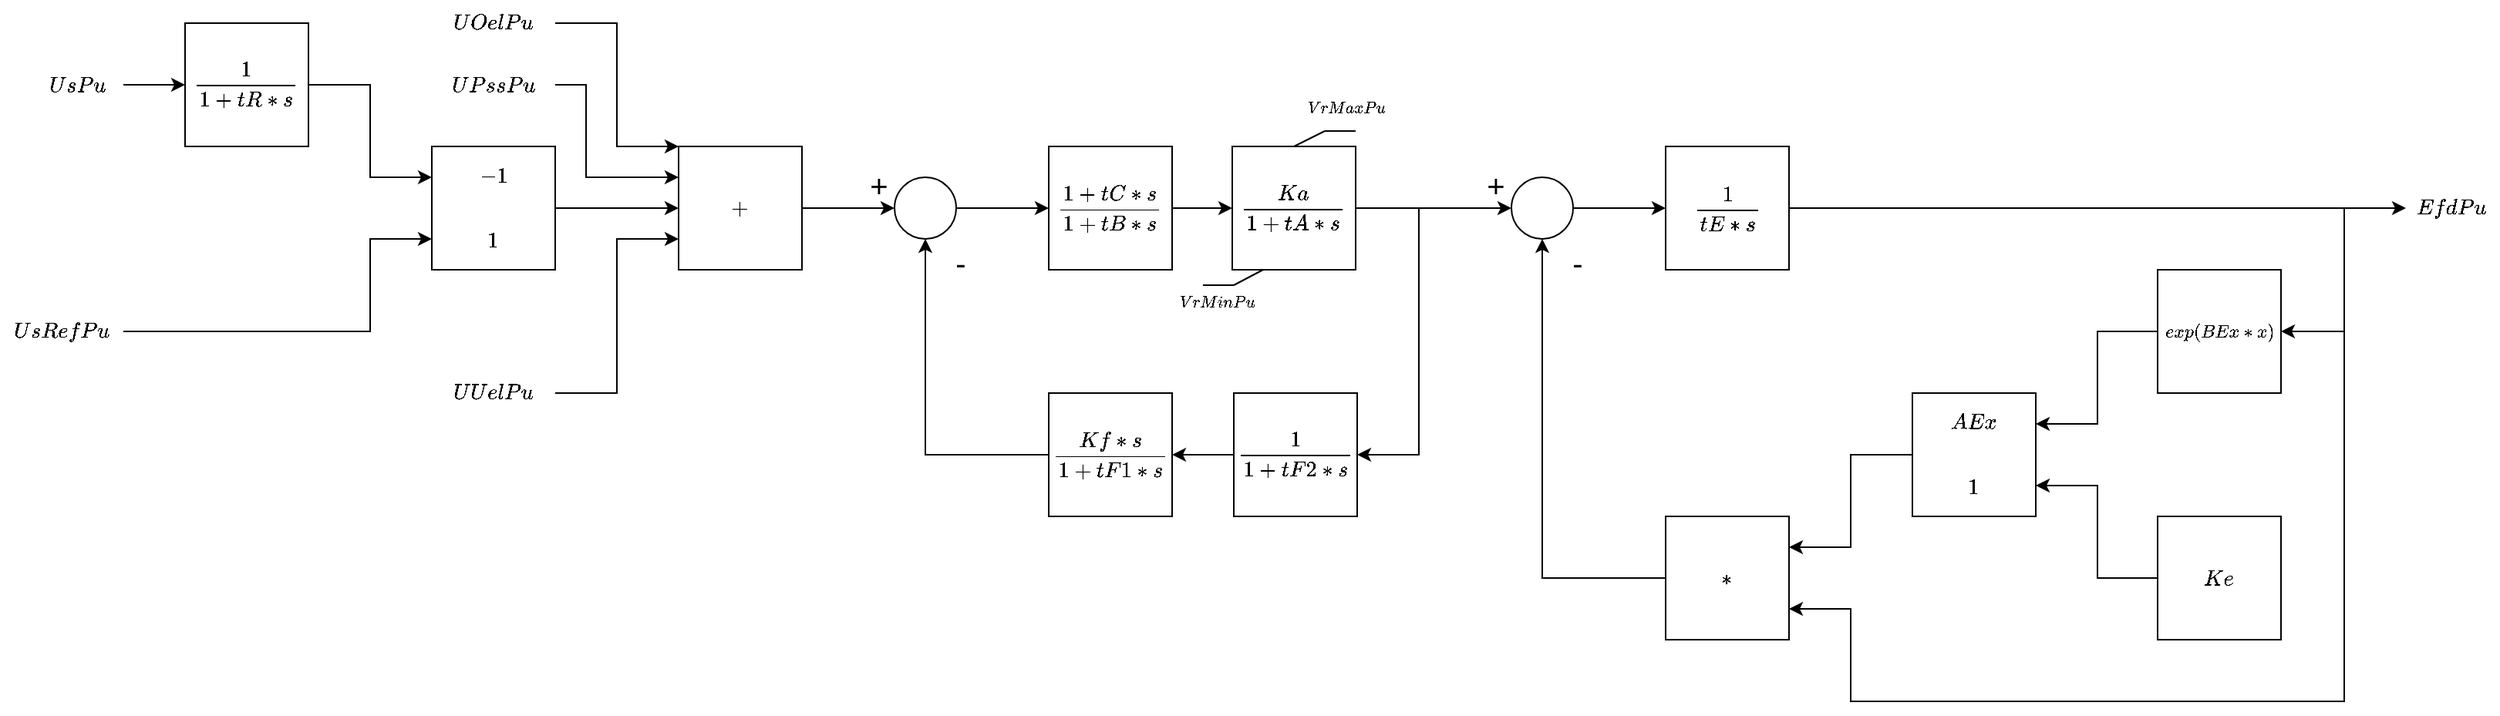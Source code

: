 <mxfile version="24.1.0" type="device">
  <diagram name="Page-1" id="-cMVqA2Gkwa5aGeDibPs">
    <mxGraphModel dx="1594" dy="840" grid="1" gridSize="10" guides="1" tooltips="1" connect="1" arrows="1" fold="1" page="0" pageScale="1" pageWidth="413" pageHeight="583" math="1" shadow="0">
      <root>
        <mxCell id="0" />
        <mxCell id="1" parent="0" />
        <mxCell id="eN8Zq5XajQ-hrPbZrUXH-4" value="" style="edgeStyle=orthogonalEdgeStyle;rounded=0;orthogonalLoop=1;jettySize=auto;html=1;exitX=1;exitY=0.5;exitDx=0;exitDy=0;" parent="1" source="Ft4cYyR24UGmIq8B0JYJ-2" target="eN8Zq5XajQ-hrPbZrUXH-3" edge="1">
          <mxGeometry relative="1" as="geometry">
            <mxPoint x="-160" y="80" as="sourcePoint" />
          </mxGeometry>
        </mxCell>
        <mxCell id="eN8Zq5XajQ-hrPbZrUXH-5" style="edgeStyle=orthogonalEdgeStyle;rounded=0;orthogonalLoop=1;jettySize=auto;html=1;entryX=0;entryY=0.75;entryDx=0;entryDy=0;exitX=1;exitY=0.5;exitDx=0;exitDy=0;" parent="1" source="Ft4cYyR24UGmIq8B0JYJ-3" target="GCO7xrDp6TmdYOZJOnFd-4" edge="1">
          <mxGeometry relative="1" as="geometry">
            <Array as="points">
              <mxPoint y="240" />
              <mxPoint y="180" />
            </Array>
            <mxPoint x="-40" y="170" as="sourcePoint" />
          </mxGeometry>
        </mxCell>
        <mxCell id="eN8Zq5XajQ-hrPbZrUXH-8" value="" style="edgeStyle=orthogonalEdgeStyle;rounded=0;orthogonalLoop=1;jettySize=auto;html=1;" parent="1" source="GCO7xrDp6TmdYOZJOnFd-4" target="GCO7xrDp6TmdYOZJOnFd-120" edge="1">
          <mxGeometry relative="1" as="geometry" />
        </mxCell>
        <mxCell id="GCO7xrDp6TmdYOZJOnFd-4" value="&lt;table&gt;&lt;tbody&gt;&lt;tr&gt;&lt;td&gt;$$-1$$&lt;/td&gt;&lt;/tr&gt;&lt;tr&gt;&lt;td&gt;$$1$$&lt;/td&gt;&lt;/tr&gt;&lt;/tbody&gt;&lt;/table&gt;" style="whiteSpace=wrap;html=1;aspect=fixed;" parent="1" vertex="1">
          <mxGeometry x="40" y="120" width="80" height="80" as="geometry" />
        </mxCell>
        <mxCell id="eN8Zq5XajQ-hrPbZrUXH-23" value="" style="edgeStyle=orthogonalEdgeStyle;rounded=0;orthogonalLoop=1;jettySize=auto;html=1;" parent="1" source="GCO7xrDp6TmdYOZJOnFd-12" target="GCO7xrDp6TmdYOZJOnFd-119" edge="1">
          <mxGeometry relative="1" as="geometry" />
        </mxCell>
        <mxCell id="GCO7xrDp6TmdYOZJOnFd-12" value="$$\frac{1}{1+tF2*s}$$" style="whiteSpace=wrap;html=1;aspect=fixed;" parent="1" vertex="1">
          <mxGeometry x="560" y="280" width="80" height="80" as="geometry" />
        </mxCell>
        <mxCell id="GCO7xrDp6TmdYOZJOnFd-127" style="edgeStyle=orthogonalEdgeStyle;rounded=0;orthogonalLoop=1;jettySize=auto;html=1;exitX=0.5;exitY=1;exitDx=0;exitDy=0;" parent="1" source="GCO7xrDp6TmdYOZJOnFd-99" edge="1">
          <mxGeometry relative="1" as="geometry">
            <mxPoint x="599.2" y="190.2" as="targetPoint" />
          </mxGeometry>
        </mxCell>
        <mxCell id="GCO7xrDp6TmdYOZJOnFd-99" value="$$\frac{Ka}{1+tA*s}$$" style="rounded=0;whiteSpace=wrap;html=1;" parent="1" vertex="1">
          <mxGeometry x="559" y="120" width="80" height="80" as="geometry" />
        </mxCell>
        <mxCell id="GCO7xrDp6TmdYOZJOnFd-100" value="&lt;font style=&quot;font-size: 10px;&quot;&gt;$$exp(BEx*x)$$&lt;/font&gt;" style="rounded=0;whiteSpace=wrap;html=1;" parent="1" vertex="1">
          <mxGeometry x="1159" y="200" width="80" height="80" as="geometry" />
        </mxCell>
        <mxCell id="eN8Zq5XajQ-hrPbZrUXH-19" value="" style="edgeStyle=orthogonalEdgeStyle;rounded=0;orthogonalLoop=1;jettySize=auto;html=1;" parent="1" source="GCO7xrDp6TmdYOZJOnFd-103" target="GCO7xrDp6TmdYOZJOnFd-126" edge="1">
          <mxGeometry relative="1" as="geometry" />
        </mxCell>
        <mxCell id="GCO7xrDp6TmdYOZJOnFd-103" value="" style="ellipse;whiteSpace=wrap;html=1;aspect=fixed;" parent="1" vertex="1">
          <mxGeometry x="340" y="140" width="40" height="40" as="geometry" />
        </mxCell>
        <mxCell id="GCO7xrDp6TmdYOZJOnFd-108" value="+" style="text;html=1;strokeColor=none;fillColor=none;align=center;verticalAlign=middle;whiteSpace=wrap;rounded=0;fontSize=20;" parent="1" vertex="1">
          <mxGeometry x="300" y="129" width="60" height="31" as="geometry" />
        </mxCell>
        <mxCell id="GCO7xrDp6TmdYOZJOnFd-109" value="-" style="text;html=1;strokeColor=none;fillColor=none;align=center;verticalAlign=middle;whiteSpace=wrap;rounded=0;fontSize=20;" parent="1" vertex="1">
          <mxGeometry x="353" y="180" width="60" height="30" as="geometry" />
        </mxCell>
        <mxCell id="GCO7xrDp6TmdYOZJOnFd-110" value="" style="endArrow=none;html=1;exitX=0.5;exitY=0;exitDx=0;exitDy=0;" parent="1" source="GCO7xrDp6TmdYOZJOnFd-99" edge="1">
          <mxGeometry width="50" height="50" relative="1" as="geometry">
            <mxPoint x="599" y="130" as="sourcePoint" />
            <mxPoint x="619" y="110" as="targetPoint" />
          </mxGeometry>
        </mxCell>
        <mxCell id="GCO7xrDp6TmdYOZJOnFd-111" value="" style="endArrow=none;html=1;" parent="1" edge="1">
          <mxGeometry width="50" height="50" relative="1" as="geometry">
            <mxPoint x="619" y="110" as="sourcePoint" />
            <mxPoint x="639" y="110" as="targetPoint" />
          </mxGeometry>
        </mxCell>
        <mxCell id="GCO7xrDp6TmdYOZJOnFd-112" value="&lt;font style=&quot;font-size: 9px;&quot;&gt;$$VrMaxPu$$&lt;/font&gt;" style="text;html=1;strokeColor=none;fillColor=none;align=center;verticalAlign=middle;whiteSpace=wrap;rounded=0;fontSize=15;" parent="1" vertex="1">
          <mxGeometry x="603" y="80" width="60" height="30" as="geometry" />
        </mxCell>
        <mxCell id="GCO7xrDp6TmdYOZJOnFd-113" value="" style="endArrow=none;html=1;" parent="1" edge="1">
          <mxGeometry width="50" height="50" relative="1" as="geometry">
            <mxPoint x="560" y="210" as="sourcePoint" />
            <mxPoint x="540" y="210" as="targetPoint" />
          </mxGeometry>
        </mxCell>
        <mxCell id="GCO7xrDp6TmdYOZJOnFd-114" value="&lt;font style=&quot;font-size: 9px;&quot;&gt;$$VrMinPu$$&lt;/font&gt;" style="text;html=1;strokeColor=none;fillColor=none;align=center;verticalAlign=middle;whiteSpace=wrap;rounded=0;fontSize=15;" parent="1" vertex="1">
          <mxGeometry x="519" y="206" width="60" height="30" as="geometry" />
        </mxCell>
        <mxCell id="GCO7xrDp6TmdYOZJOnFd-115" value="" style="endArrow=none;html=1;exitX=0.5;exitY=0;exitDx=0;exitDy=0;entryX=0.25;entryY=1;entryDx=0;entryDy=0;" parent="1" target="GCO7xrDp6TmdYOZJOnFd-99" edge="1">
          <mxGeometry width="50" height="50" relative="1" as="geometry">
            <mxPoint x="560" y="210" as="sourcePoint" />
            <mxPoint x="580" y="190" as="targetPoint" />
          </mxGeometry>
        </mxCell>
        <mxCell id="GCO7xrDp6TmdYOZJOnFd-119" value="$$\frac{Kf*s}{1+tF1*s}$$" style="whiteSpace=wrap;html=1;aspect=fixed;" parent="1" vertex="1">
          <mxGeometry x="440" y="280" width="80" height="80" as="geometry" />
        </mxCell>
        <mxCell id="eN8Zq5XajQ-hrPbZrUXH-16" style="edgeStyle=orthogonalEdgeStyle;rounded=0;orthogonalLoop=1;jettySize=auto;html=1;exitX=1;exitY=0.5;exitDx=0;exitDy=0;entryX=0;entryY=0.5;entryDx=0;entryDy=0;" parent="1" source="GCO7xrDp6TmdYOZJOnFd-120" target="GCO7xrDp6TmdYOZJOnFd-103" edge="1">
          <mxGeometry relative="1" as="geometry" />
        </mxCell>
        <mxCell id="GCO7xrDp6TmdYOZJOnFd-120" value="&lt;table style=&quot;&quot;&gt;&lt;tbody&gt;&lt;tr&gt;&lt;td&gt;&lt;font style=&quot;font-size: 12px;&quot;&gt;$$+$$&lt;/font&gt;&lt;/td&gt;&lt;/tr&gt;&lt;/tbody&gt;&lt;/table&gt;" style="whiteSpace=wrap;html=1;aspect=fixed;" parent="1" vertex="1">
          <mxGeometry x="200" y="120" width="80" height="80" as="geometry" />
        </mxCell>
        <mxCell id="eN8Zq5XajQ-hrPbZrUXH-20" value="" style="edgeStyle=orthogonalEdgeStyle;rounded=0;orthogonalLoop=1;jettySize=auto;html=1;exitX=1;exitY=0.5;exitDx=0;exitDy=0;" parent="1" source="GCO7xrDp6TmdYOZJOnFd-126" target="GCO7xrDp6TmdYOZJOnFd-99" edge="1">
          <mxGeometry relative="1" as="geometry">
            <mxPoint x="520" y="161" as="sourcePoint" />
          </mxGeometry>
        </mxCell>
        <mxCell id="GCO7xrDp6TmdYOZJOnFd-126" value="$$\frac{1+tC*s}{1+tB*s}$$" style="rounded=0;whiteSpace=wrap;html=1;" parent="1" vertex="1">
          <mxGeometry x="440" y="120" width="80" height="80" as="geometry" />
        </mxCell>
        <mxCell id="pcb0Rrb9AqgbB0oOaPCg-1" value="&lt;table&gt;&lt;tbody&gt;&lt;tr&gt;&lt;td&gt;$$AEx$$&lt;/td&gt;&lt;/tr&gt;&lt;tr&gt;&lt;td&gt;$$1$$&lt;/td&gt;&lt;/tr&gt;&lt;/tbody&gt;&lt;/table&gt;" style="whiteSpace=wrap;html=1;aspect=fixed;" parent="1" vertex="1">
          <mxGeometry x="1000" y="280" width="80" height="80" as="geometry" />
        </mxCell>
        <mxCell id="pcb0Rrb9AqgbB0oOaPCg-3" value="$$\frac{1}{tE*s}$$" style="whiteSpace=wrap;html=1;aspect=fixed;" parent="1" vertex="1">
          <mxGeometry x="840" y="120" width="80" height="80" as="geometry" />
        </mxCell>
        <mxCell id="pcb0Rrb9AqgbB0oOaPCg-9" value="$$*$$" style="rounded=0;whiteSpace=wrap;html=1;" parent="1" vertex="1">
          <mxGeometry x="840" y="360" width="80" height="80" as="geometry" />
        </mxCell>
        <mxCell id="pcb0Rrb9AqgbB0oOaPCg-12" value="$$Ke$$" style="rounded=0;whiteSpace=wrap;html=1;" parent="1" vertex="1">
          <mxGeometry x="1159" y="360" width="80" height="80" as="geometry" />
        </mxCell>
        <mxCell id="eN8Zq5XajQ-hrPbZrUXH-3" value="$$\frac{1}{1+tR*s}$$" style="whiteSpace=wrap;html=1;aspect=fixed;" parent="1" vertex="1">
          <mxGeometry x="-120" y="40" width="80" height="80" as="geometry" />
        </mxCell>
        <mxCell id="eN8Zq5XajQ-hrPbZrUXH-12" value="" style="endArrow=classic;html=1;rounded=0;exitX=1;exitY=0.5;exitDx=0;exitDy=0;entryX=0;entryY=0;entryDx=0;entryDy=0;" parent="1" source="Ft4cYyR24UGmIq8B0JYJ-5" target="GCO7xrDp6TmdYOZJOnFd-120" edge="1">
          <mxGeometry width="50" height="50" relative="1" as="geometry">
            <mxPoint x="-160" y="-160" as="sourcePoint" />
            <mxPoint x="-70" y="-210" as="targetPoint" />
            <Array as="points">
              <mxPoint x="160" y="40" />
              <mxPoint x="160" y="120" />
            </Array>
          </mxGeometry>
        </mxCell>
        <mxCell id="eN8Zq5XajQ-hrPbZrUXH-13" value="" style="endArrow=classic;html=1;rounded=0;exitX=1;exitY=0.5;exitDx=0;exitDy=0;entryX=0;entryY=0.25;entryDx=0;entryDy=0;" parent="1" source="Ft4cYyR24UGmIq8B0JYJ-4" target="GCO7xrDp6TmdYOZJOnFd-120" edge="1">
          <mxGeometry width="50" height="50" relative="1" as="geometry">
            <mxPoint x="-160" y="-40" as="sourcePoint" />
            <mxPoint x="-90" y="-90" as="targetPoint" />
            <Array as="points">
              <mxPoint x="140" y="80" />
              <mxPoint x="140" y="140" />
            </Array>
          </mxGeometry>
        </mxCell>
        <mxCell id="eN8Zq5XajQ-hrPbZrUXH-14" value="" style="endArrow=classic;html=1;rounded=0;exitX=1;exitY=0.5;exitDx=0;exitDy=0;entryX=0;entryY=0.75;entryDx=0;entryDy=0;" parent="1" source="Ft4cYyR24UGmIq8B0JYJ-6" target="GCO7xrDp6TmdYOZJOnFd-120" edge="1">
          <mxGeometry width="50" height="50" relative="1" as="geometry">
            <mxPoint x="-160" y="359" as="sourcePoint" />
            <mxPoint x="-60" y="210" as="targetPoint" />
            <Array as="points">
              <mxPoint x="160" y="280" />
              <mxPoint x="160" y="180" />
            </Array>
          </mxGeometry>
        </mxCell>
        <mxCell id="eN8Zq5XajQ-hrPbZrUXH-22" value="" style="endArrow=classic;html=1;rounded=0;exitX=1;exitY=0.5;exitDx=0;exitDy=0;entryX=1;entryY=0.5;entryDx=0;entryDy=0;" parent="1" source="GCO7xrDp6TmdYOZJOnFd-99" target="GCO7xrDp6TmdYOZJOnFd-12" edge="1">
          <mxGeometry width="50" height="50" relative="1" as="geometry">
            <mxPoint x="650" y="160" as="sourcePoint" />
            <mxPoint x="730" y="160" as="targetPoint" />
            <Array as="points">
              <mxPoint x="680" y="160" />
              <mxPoint x="680" y="320" />
            </Array>
          </mxGeometry>
        </mxCell>
        <mxCell id="eN8Zq5XajQ-hrPbZrUXH-24" value="" style="endArrow=classic;html=1;rounded=0;exitX=0;exitY=0.5;exitDx=0;exitDy=0;entryX=0.5;entryY=1;entryDx=0;entryDy=0;" parent="1" source="GCO7xrDp6TmdYOZJOnFd-119" target="GCO7xrDp6TmdYOZJOnFd-103" edge="1">
          <mxGeometry width="50" height="50" relative="1" as="geometry">
            <mxPoint x="310" y="250" as="sourcePoint" />
            <mxPoint x="360" y="210" as="targetPoint" />
            <Array as="points">
              <mxPoint x="360" y="320" />
            </Array>
          </mxGeometry>
        </mxCell>
        <mxCell id="eN8Zq5XajQ-hrPbZrUXH-29" value="" style="edgeStyle=orthogonalEdgeStyle;rounded=0;orthogonalLoop=1;jettySize=auto;html=1;" parent="1" source="eN8Zq5XajQ-hrPbZrUXH-25" target="pcb0Rrb9AqgbB0oOaPCg-3" edge="1">
          <mxGeometry relative="1" as="geometry" />
        </mxCell>
        <mxCell id="eN8Zq5XajQ-hrPbZrUXH-25" value="" style="ellipse;whiteSpace=wrap;html=1;aspect=fixed;" parent="1" vertex="1">
          <mxGeometry x="740" y="140" width="40" height="40" as="geometry" />
        </mxCell>
        <mxCell id="eN8Zq5XajQ-hrPbZrUXH-26" value="+" style="text;html=1;strokeColor=none;fillColor=none;align=center;verticalAlign=middle;whiteSpace=wrap;rounded=0;fontSize=20;" parent="1" vertex="1">
          <mxGeometry x="700" y="129" width="60" height="31" as="geometry" />
        </mxCell>
        <mxCell id="eN8Zq5XajQ-hrPbZrUXH-27" value="-" style="text;html=1;strokeColor=none;fillColor=none;align=center;verticalAlign=middle;whiteSpace=wrap;rounded=0;fontSize=20;" parent="1" vertex="1">
          <mxGeometry x="753" y="180" width="60" height="30" as="geometry" />
        </mxCell>
        <mxCell id="eN8Zq5XajQ-hrPbZrUXH-28" value="" style="endArrow=classic;html=1;rounded=0;exitX=1;exitY=0.5;exitDx=0;exitDy=0;entryX=0;entryY=0.5;entryDx=0;entryDy=0;" parent="1" source="GCO7xrDp6TmdYOZJOnFd-99" target="eN8Zq5XajQ-hrPbZrUXH-25" edge="1">
          <mxGeometry width="50" height="50" relative="1" as="geometry">
            <mxPoint x="650" y="150" as="sourcePoint" />
            <mxPoint x="700" y="100" as="targetPoint" />
          </mxGeometry>
        </mxCell>
        <mxCell id="eN8Zq5XajQ-hrPbZrUXH-31" value="" style="endArrow=classic;html=1;rounded=0;exitX=0;exitY=0.5;exitDx=0;exitDy=0;entryX=0.5;entryY=1;entryDx=0;entryDy=0;" parent="1" source="pcb0Rrb9AqgbB0oOaPCg-9" target="eN8Zq5XajQ-hrPbZrUXH-25" edge="1">
          <mxGeometry width="50" height="50" relative="1" as="geometry">
            <mxPoint x="950" y="170" as="sourcePoint" />
            <mxPoint x="1000" y="120" as="targetPoint" />
            <Array as="points">
              <mxPoint x="760" y="400" />
            </Array>
          </mxGeometry>
        </mxCell>
        <mxCell id="eN8Zq5XajQ-hrPbZrUXH-32" value="" style="endArrow=classic;html=1;rounded=0;exitX=1;exitY=0.5;exitDx=0;exitDy=0;entryX=1;entryY=0.5;entryDx=0;entryDy=0;" parent="1" source="pcb0Rrb9AqgbB0oOaPCg-3" target="GCO7xrDp6TmdYOZJOnFd-100" edge="1">
          <mxGeometry width="50" height="50" relative="1" as="geometry">
            <mxPoint x="1060" y="270" as="sourcePoint" />
            <mxPoint x="1110" y="220" as="targetPoint" />
            <Array as="points">
              <mxPoint x="1280" y="160" />
              <mxPoint x="1280" y="240" />
            </Array>
          </mxGeometry>
        </mxCell>
        <mxCell id="eN8Zq5XajQ-hrPbZrUXH-34" value="" style="endArrow=classic;html=1;rounded=0;exitX=0;exitY=0.5;exitDx=0;exitDy=0;entryX=1;entryY=0.25;entryDx=0;entryDy=0;" parent="1" source="GCO7xrDp6TmdYOZJOnFd-100" target="pcb0Rrb9AqgbB0oOaPCg-1" edge="1">
          <mxGeometry width="50" height="50" relative="1" as="geometry">
            <mxPoint x="1060" y="270" as="sourcePoint" />
            <mxPoint x="1110" y="220" as="targetPoint" />
            <Array as="points">
              <mxPoint x="1120" y="240" />
              <mxPoint x="1120" y="300" />
            </Array>
          </mxGeometry>
        </mxCell>
        <mxCell id="eN8Zq5XajQ-hrPbZrUXH-35" value="" style="endArrow=classic;html=1;rounded=0;exitX=0;exitY=0.5;exitDx=0;exitDy=0;entryX=1;entryY=0.75;entryDx=0;entryDy=0;" parent="1" source="pcb0Rrb9AqgbB0oOaPCg-12" target="pcb0Rrb9AqgbB0oOaPCg-1" edge="1">
          <mxGeometry width="50" height="50" relative="1" as="geometry">
            <mxPoint x="1060" y="270" as="sourcePoint" />
            <mxPoint x="1110" y="220" as="targetPoint" />
            <Array as="points">
              <mxPoint x="1120" y="400" />
              <mxPoint x="1120" y="340" />
            </Array>
          </mxGeometry>
        </mxCell>
        <mxCell id="eN8Zq5XajQ-hrPbZrUXH-36" value="" style="endArrow=classic;html=1;rounded=0;exitX=0;exitY=0.5;exitDx=0;exitDy=0;entryX=1;entryY=0.25;entryDx=0;entryDy=0;" parent="1" source="pcb0Rrb9AqgbB0oOaPCg-1" target="pcb0Rrb9AqgbB0oOaPCg-9" edge="1">
          <mxGeometry width="50" height="50" relative="1" as="geometry">
            <mxPoint x="1060" y="270" as="sourcePoint" />
            <mxPoint x="1110" y="220" as="targetPoint" />
            <Array as="points">
              <mxPoint x="960" y="320" />
              <mxPoint x="960" y="380" />
            </Array>
          </mxGeometry>
        </mxCell>
        <mxCell id="eN8Zq5XajQ-hrPbZrUXH-37" value="" style="endArrow=classic;html=1;rounded=0;exitX=1;exitY=0.5;exitDx=0;exitDy=0;entryX=1;entryY=0.75;entryDx=0;entryDy=0;" parent="1" source="pcb0Rrb9AqgbB0oOaPCg-3" target="pcb0Rrb9AqgbB0oOaPCg-9" edge="1">
          <mxGeometry width="50" height="50" relative="1" as="geometry">
            <mxPoint x="1060" y="270" as="sourcePoint" />
            <mxPoint x="1380" y="170" as="targetPoint" />
            <Array as="points">
              <mxPoint x="1280" y="160" />
              <mxPoint x="1280" y="480" />
              <mxPoint x="960" y="480" />
              <mxPoint x="960" y="420" />
            </Array>
          </mxGeometry>
        </mxCell>
        <mxCell id="eN8Zq5XajQ-hrPbZrUXH-38" value="" style="endArrow=classic;html=1;rounded=0;exitX=1;exitY=0.5;exitDx=0;exitDy=0;entryX=0;entryY=0.5;entryDx=0;entryDy=0;" parent="1" source="pcb0Rrb9AqgbB0oOaPCg-3" target="Ft4cYyR24UGmIq8B0JYJ-1" edge="1">
          <mxGeometry width="50" height="50" relative="1" as="geometry">
            <mxPoint x="980" y="270" as="sourcePoint" />
            <mxPoint x="1320" y="160" as="targetPoint" />
          </mxGeometry>
        </mxCell>
        <mxCell id="t_mE9f2brvJdx7QCc9mF-1" value="" style="endArrow=classic;html=1;rounded=0;exitX=1;exitY=0.5;exitDx=0;exitDy=0;entryX=0;entryY=0.25;entryDx=0;entryDy=0;" parent="1" source="eN8Zq5XajQ-hrPbZrUXH-3" target="GCO7xrDp6TmdYOZJOnFd-4" edge="1">
          <mxGeometry width="50" height="50" relative="1" as="geometry">
            <mxPoint x="-10" y="80" as="sourcePoint" />
            <mxPoint x="40" y="30" as="targetPoint" />
            <Array as="points">
              <mxPoint y="80" />
              <mxPoint y="140" />
            </Array>
          </mxGeometry>
        </mxCell>
        <mxCell id="Ft4cYyR24UGmIq8B0JYJ-1" value="$$EfdPu$$" style="text;strokeColor=none;align=center;fillColor=none;html=1;verticalAlign=middle;whiteSpace=wrap;rounded=0;" vertex="1" parent="1">
          <mxGeometry x="1320" y="145" width="60" height="30" as="geometry" />
        </mxCell>
        <mxCell id="Ft4cYyR24UGmIq8B0JYJ-2" value="$$UsPu$$" style="text;strokeColor=none;align=center;fillColor=none;html=1;verticalAlign=middle;whiteSpace=wrap;rounded=0;" vertex="1" parent="1">
          <mxGeometry x="-220" y="65" width="60" height="30" as="geometry" />
        </mxCell>
        <mxCell id="Ft4cYyR24UGmIq8B0JYJ-3" value="$$UsRefPu$$" style="text;strokeColor=none;align=center;fillColor=none;html=1;verticalAlign=middle;whiteSpace=wrap;rounded=0;" vertex="1" parent="1">
          <mxGeometry x="-240" y="225" width="80" height="30" as="geometry" />
        </mxCell>
        <mxCell id="Ft4cYyR24UGmIq8B0JYJ-4" value="$$UPssPu$$" style="text;strokeColor=none;align=center;fillColor=none;html=1;verticalAlign=middle;whiteSpace=wrap;rounded=0;" vertex="1" parent="1">
          <mxGeometry x="40" y="65" width="80" height="30" as="geometry" />
        </mxCell>
        <mxCell id="Ft4cYyR24UGmIq8B0JYJ-5" value="$$UOelPu$$" style="text;strokeColor=none;align=center;fillColor=none;html=1;verticalAlign=middle;whiteSpace=wrap;rounded=0;" vertex="1" parent="1">
          <mxGeometry x="40" y="25" width="80" height="30" as="geometry" />
        </mxCell>
        <mxCell id="Ft4cYyR24UGmIq8B0JYJ-6" value="$$UUelPu$$" style="text;strokeColor=none;align=center;fillColor=none;html=1;verticalAlign=middle;whiteSpace=wrap;rounded=0;" vertex="1" parent="1">
          <mxGeometry x="40" y="265" width="80" height="30" as="geometry" />
        </mxCell>
      </root>
    </mxGraphModel>
  </diagram>
</mxfile>
